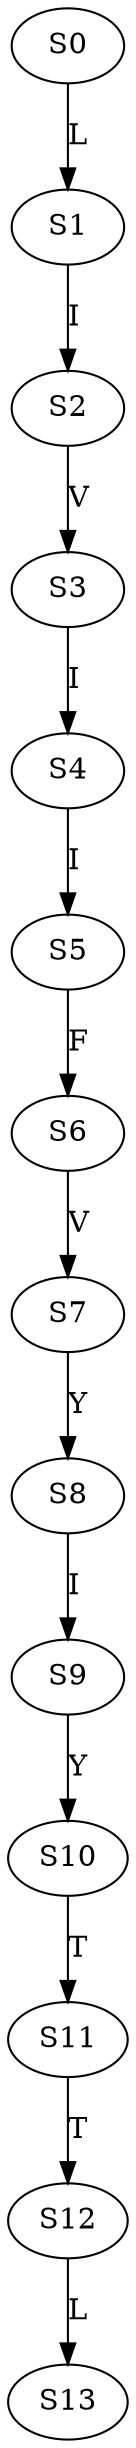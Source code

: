 strict digraph  {
	S0 -> S1 [ label = L ];
	S1 -> S2 [ label = I ];
	S2 -> S3 [ label = V ];
	S3 -> S4 [ label = I ];
	S4 -> S5 [ label = I ];
	S5 -> S6 [ label = F ];
	S6 -> S7 [ label = V ];
	S7 -> S8 [ label = Y ];
	S8 -> S9 [ label = I ];
	S9 -> S10 [ label = Y ];
	S10 -> S11 [ label = T ];
	S11 -> S12 [ label = T ];
	S12 -> S13 [ label = L ];
}
